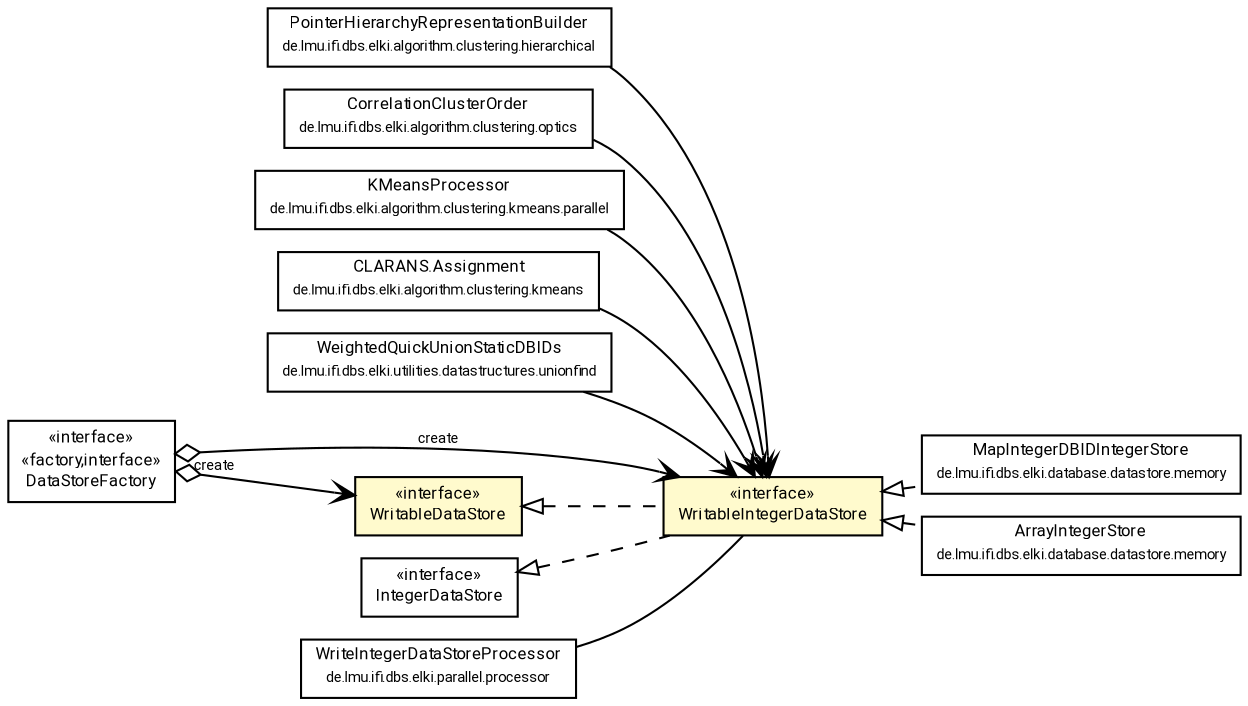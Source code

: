 #!/usr/local/bin/dot
#
# Class diagram 
# Generated by UMLGraph version R5_7_2-60-g0e99a6 (http://www.spinellis.gr/umlgraph/)
#

digraph G {
	graph [fontnames="svg"]
	edge [fontname="Roboto",fontsize=7,labelfontname="Roboto",labelfontsize=7,color="black"];
	node [fontname="Roboto",fontcolor="black",fontsize=8,shape=plaintext,margin=0,width=0,height=0];
	nodesep=0.15;
	ranksep=0.25;
	rankdir=LR;
	// de.lmu.ifi.dbs.elki.algorithm.clustering.hierarchical.PointerHierarchyRepresentationBuilder
	c10953898 [label=<<table title="de.lmu.ifi.dbs.elki.algorithm.clustering.hierarchical.PointerHierarchyRepresentationBuilder" border="0" cellborder="1" cellspacing="0" cellpadding="2" href="../../algorithm/clustering/hierarchical/PointerHierarchyRepresentationBuilder.html" target="_parent">
		<tr><td><table border="0" cellspacing="0" cellpadding="1">
		<tr><td align="center" balign="center"> <font face="Roboto">PointerHierarchyRepresentationBuilder</font> </td></tr>
		<tr><td align="center" balign="center"> <font face="Roboto" point-size="7.0">de.lmu.ifi.dbs.elki.algorithm.clustering.hierarchical</font> </td></tr>
		</table></td></tr>
		</table>>, URL="../../algorithm/clustering/hierarchical/PointerHierarchyRepresentationBuilder.html"];
	// de.lmu.ifi.dbs.elki.algorithm.clustering.optics.CorrelationClusterOrder
	c10953955 [label=<<table title="de.lmu.ifi.dbs.elki.algorithm.clustering.optics.CorrelationClusterOrder" border="0" cellborder="1" cellspacing="0" cellpadding="2" href="../../algorithm/clustering/optics/CorrelationClusterOrder.html" target="_parent">
		<tr><td><table border="0" cellspacing="0" cellpadding="1">
		<tr><td align="center" balign="center"> <font face="Roboto">CorrelationClusterOrder</font> </td></tr>
		<tr><td align="center" balign="center"> <font face="Roboto" point-size="7.0">de.lmu.ifi.dbs.elki.algorithm.clustering.optics</font> </td></tr>
		</table></td></tr>
		</table>>, URL="../../algorithm/clustering/optics/CorrelationClusterOrder.html"];
	// de.lmu.ifi.dbs.elki.algorithm.clustering.kmeans.parallel.KMeansProcessor<V extends de.lmu.ifi.dbs.elki.data.NumberVector>
	c10954016 [label=<<table title="de.lmu.ifi.dbs.elki.algorithm.clustering.kmeans.parallel.KMeansProcessor" border="0" cellborder="1" cellspacing="0" cellpadding="2" href="../../algorithm/clustering/kmeans/parallel/KMeansProcessor.html" target="_parent">
		<tr><td><table border="0" cellspacing="0" cellpadding="1">
		<tr><td align="center" balign="center"> <font face="Roboto">KMeansProcessor</font> </td></tr>
		<tr><td align="center" balign="center"> <font face="Roboto" point-size="7.0">de.lmu.ifi.dbs.elki.algorithm.clustering.kmeans.parallel</font> </td></tr>
		</table></td></tr>
		</table>>, URL="../../algorithm/clustering/kmeans/parallel/KMeansProcessor.html"];
	// de.lmu.ifi.dbs.elki.algorithm.clustering.kmeans.CLARANS.Assignment
	c10954078 [label=<<table title="de.lmu.ifi.dbs.elki.algorithm.clustering.kmeans.CLARANS.Assignment" border="0" cellborder="1" cellspacing="0" cellpadding="2" href="../../algorithm/clustering/kmeans/CLARANS.Assignment.html" target="_parent">
		<tr><td><table border="0" cellspacing="0" cellpadding="1">
		<tr><td align="center" balign="center"> <font face="Roboto">CLARANS.Assignment</font> </td></tr>
		<tr><td align="center" balign="center"> <font face="Roboto" point-size="7.0">de.lmu.ifi.dbs.elki.algorithm.clustering.kmeans</font> </td></tr>
		</table></td></tr>
		</table>>, URL="../../algorithm/clustering/kmeans/CLARANS.Assignment.html"];
	// de.lmu.ifi.dbs.elki.utilities.datastructures.unionfind.WeightedQuickUnionStaticDBIDs
	c10954236 [label=<<table title="de.lmu.ifi.dbs.elki.utilities.datastructures.unionfind.WeightedQuickUnionStaticDBIDs" border="0" cellborder="1" cellspacing="0" cellpadding="2" href="../../utilities/datastructures/unionfind/WeightedQuickUnionStaticDBIDs.html" target="_parent">
		<tr><td><table border="0" cellspacing="0" cellpadding="1">
		<tr><td align="center" balign="center"> <font face="Roboto">WeightedQuickUnionStaticDBIDs</font> </td></tr>
		<tr><td align="center" balign="center"> <font face="Roboto" point-size="7.0">de.lmu.ifi.dbs.elki.utilities.datastructures.unionfind</font> </td></tr>
		</table></td></tr>
		</table>>, URL="../../utilities/datastructures/unionfind/WeightedQuickUnionStaticDBIDs.html"];
	// de.lmu.ifi.dbs.elki.database.datastore.WritableIntegerDataStore
	c10954521 [label=<<table title="de.lmu.ifi.dbs.elki.database.datastore.WritableIntegerDataStore" border="0" cellborder="1" cellspacing="0" cellpadding="2" bgcolor="lemonChiffon" href="WritableIntegerDataStore.html" target="_parent">
		<tr><td><table border="0" cellspacing="0" cellpadding="1">
		<tr><td align="center" balign="center"> &#171;interface&#187; </td></tr>
		<tr><td align="center" balign="center"> <font face="Roboto">WritableIntegerDataStore</font> </td></tr>
		</table></td></tr>
		</table>>, URL="WritableIntegerDataStore.html"];
	// de.lmu.ifi.dbs.elki.database.datastore.WritableDataStore<T>
	c10954533 [label=<<table title="de.lmu.ifi.dbs.elki.database.datastore.WritableDataStore" border="0" cellborder="1" cellspacing="0" cellpadding="2" bgcolor="LemonChiffon" href="WritableDataStore.html" target="_parent">
		<tr><td><table border="0" cellspacing="0" cellpadding="1">
		<tr><td align="center" balign="center"> &#171;interface&#187; </td></tr>
		<tr><td align="center" balign="center"> <font face="Roboto">WritableDataStore</font> </td></tr>
		</table></td></tr>
		</table>>, URL="WritableDataStore.html"];
	// de.lmu.ifi.dbs.elki.database.datastore.memory.MapIntegerDBIDIntegerStore
	c10954535 [label=<<table title="de.lmu.ifi.dbs.elki.database.datastore.memory.MapIntegerDBIDIntegerStore" border="0" cellborder="1" cellspacing="0" cellpadding="2" href="memory/MapIntegerDBIDIntegerStore.html" target="_parent">
		<tr><td><table border="0" cellspacing="0" cellpadding="1">
		<tr><td align="center" balign="center"> <font face="Roboto">MapIntegerDBIDIntegerStore</font> </td></tr>
		<tr><td align="center" balign="center"> <font face="Roboto" point-size="7.0">de.lmu.ifi.dbs.elki.database.datastore.memory</font> </td></tr>
		</table></td></tr>
		</table>>, URL="memory/MapIntegerDBIDIntegerStore.html"];
	// de.lmu.ifi.dbs.elki.database.datastore.memory.ArrayIntegerStore
	c10954543 [label=<<table title="de.lmu.ifi.dbs.elki.database.datastore.memory.ArrayIntegerStore" border="0" cellborder="1" cellspacing="0" cellpadding="2" href="memory/ArrayIntegerStore.html" target="_parent">
		<tr><td><table border="0" cellspacing="0" cellpadding="1">
		<tr><td align="center" balign="center"> <font face="Roboto">ArrayIntegerStore</font> </td></tr>
		<tr><td align="center" balign="center"> <font face="Roboto" point-size="7.0">de.lmu.ifi.dbs.elki.database.datastore.memory</font> </td></tr>
		</table></td></tr>
		</table>>, URL="memory/ArrayIntegerStore.html"];
	// de.lmu.ifi.dbs.elki.database.datastore.IntegerDataStore
	c10954553 [label=<<table title="de.lmu.ifi.dbs.elki.database.datastore.IntegerDataStore" border="0" cellborder="1" cellspacing="0" cellpadding="2" href="IntegerDataStore.html" target="_parent">
		<tr><td><table border="0" cellspacing="0" cellpadding="1">
		<tr><td align="center" balign="center"> &#171;interface&#187; </td></tr>
		<tr><td align="center" balign="center"> <font face="Roboto">IntegerDataStore</font> </td></tr>
		</table></td></tr>
		</table>>, URL="IntegerDataStore.html"];
	// de.lmu.ifi.dbs.elki.database.datastore.DataStoreFactory
	c10954554 [label=<<table title="de.lmu.ifi.dbs.elki.database.datastore.DataStoreFactory" border="0" cellborder="1" cellspacing="0" cellpadding="2" href="DataStoreFactory.html" target="_parent">
		<tr><td><table border="0" cellspacing="0" cellpadding="1">
		<tr><td align="center" balign="center"> &#171;interface&#187; </td></tr>
		<tr><td align="center" balign="center"> &#171;factory,interface&#187; </td></tr>
		<tr><td align="center" balign="center"> <font face="Roboto">DataStoreFactory</font> </td></tr>
		</table></td></tr>
		</table>>, URL="DataStoreFactory.html"];
	// de.lmu.ifi.dbs.elki.parallel.processor.WriteIntegerDataStoreProcessor
	c10955127 [label=<<table title="de.lmu.ifi.dbs.elki.parallel.processor.WriteIntegerDataStoreProcessor" border="0" cellborder="1" cellspacing="0" cellpadding="2" href="../../parallel/processor/WriteIntegerDataStoreProcessor.html" target="_parent">
		<tr><td><table border="0" cellspacing="0" cellpadding="1">
		<tr><td align="center" balign="center"> <font face="Roboto">WriteIntegerDataStoreProcessor</font> </td></tr>
		<tr><td align="center" balign="center"> <font face="Roboto" point-size="7.0">de.lmu.ifi.dbs.elki.parallel.processor</font> </td></tr>
		</table></td></tr>
		</table>>, URL="../../parallel/processor/WriteIntegerDataStoreProcessor.html"];
	// de.lmu.ifi.dbs.elki.database.datastore.WritableIntegerDataStore implements de.lmu.ifi.dbs.elki.database.datastore.IntegerDataStore
	c10954553 -> c10954521 [arrowtail=empty,style=dashed,dir=back,weight=9];
	// de.lmu.ifi.dbs.elki.database.datastore.WritableIntegerDataStore implements de.lmu.ifi.dbs.elki.database.datastore.WritableDataStore<T>
	c10954533 -> c10954521 [arrowtail=empty,style=dashed,dir=back,weight=9];
	// de.lmu.ifi.dbs.elki.database.datastore.memory.MapIntegerDBIDIntegerStore implements de.lmu.ifi.dbs.elki.database.datastore.WritableIntegerDataStore
	c10954521 -> c10954535 [arrowtail=empty,style=dashed,dir=back,weight=9];
	// de.lmu.ifi.dbs.elki.database.datastore.memory.ArrayIntegerStore implements de.lmu.ifi.dbs.elki.database.datastore.WritableIntegerDataStore
	c10954521 -> c10954543 [arrowtail=empty,style=dashed,dir=back,weight=9];
	// de.lmu.ifi.dbs.elki.database.datastore.DataStoreFactory navhas de.lmu.ifi.dbs.elki.database.datastore.WritableDataStore<T>
	c10954554 -> c10954533 [arrowhead=open,arrowtail=ediamond,dir=both,weight=3,label="create"];
	// de.lmu.ifi.dbs.elki.database.datastore.DataStoreFactory navhas de.lmu.ifi.dbs.elki.database.datastore.WritableIntegerDataStore
	c10954554 -> c10954521 [arrowhead=open,arrowtail=ediamond,dir=both,weight=3,label="create"];
	// de.lmu.ifi.dbs.elki.parallel.processor.WriteIntegerDataStoreProcessor assoc de.lmu.ifi.dbs.elki.database.datastore.WritableIntegerDataStore
	c10955127 -> c10954521 [arrowhead=none,weight=2];
	// de.lmu.ifi.dbs.elki.algorithm.clustering.hierarchical.PointerHierarchyRepresentationBuilder navassoc de.lmu.ifi.dbs.elki.database.datastore.WritableIntegerDataStore
	c10953898 -> c10954521 [arrowhead=open,weight=1];
	// de.lmu.ifi.dbs.elki.algorithm.clustering.optics.CorrelationClusterOrder navassoc de.lmu.ifi.dbs.elki.database.datastore.WritableIntegerDataStore
	c10953955 -> c10954521 [arrowhead=open,weight=1];
	// de.lmu.ifi.dbs.elki.algorithm.clustering.kmeans.parallel.KMeansProcessor<V extends de.lmu.ifi.dbs.elki.data.NumberVector> navassoc de.lmu.ifi.dbs.elki.database.datastore.WritableIntegerDataStore
	c10954016 -> c10954521 [arrowhead=open,weight=1];
	// de.lmu.ifi.dbs.elki.algorithm.clustering.kmeans.CLARANS.Assignment navassoc de.lmu.ifi.dbs.elki.database.datastore.WritableIntegerDataStore
	c10954078 -> c10954521 [arrowhead=open,weight=1];
	// de.lmu.ifi.dbs.elki.utilities.datastructures.unionfind.WeightedQuickUnionStaticDBIDs navassoc de.lmu.ifi.dbs.elki.database.datastore.WritableIntegerDataStore
	c10954236 -> c10954521 [arrowhead=open,weight=1];
}

